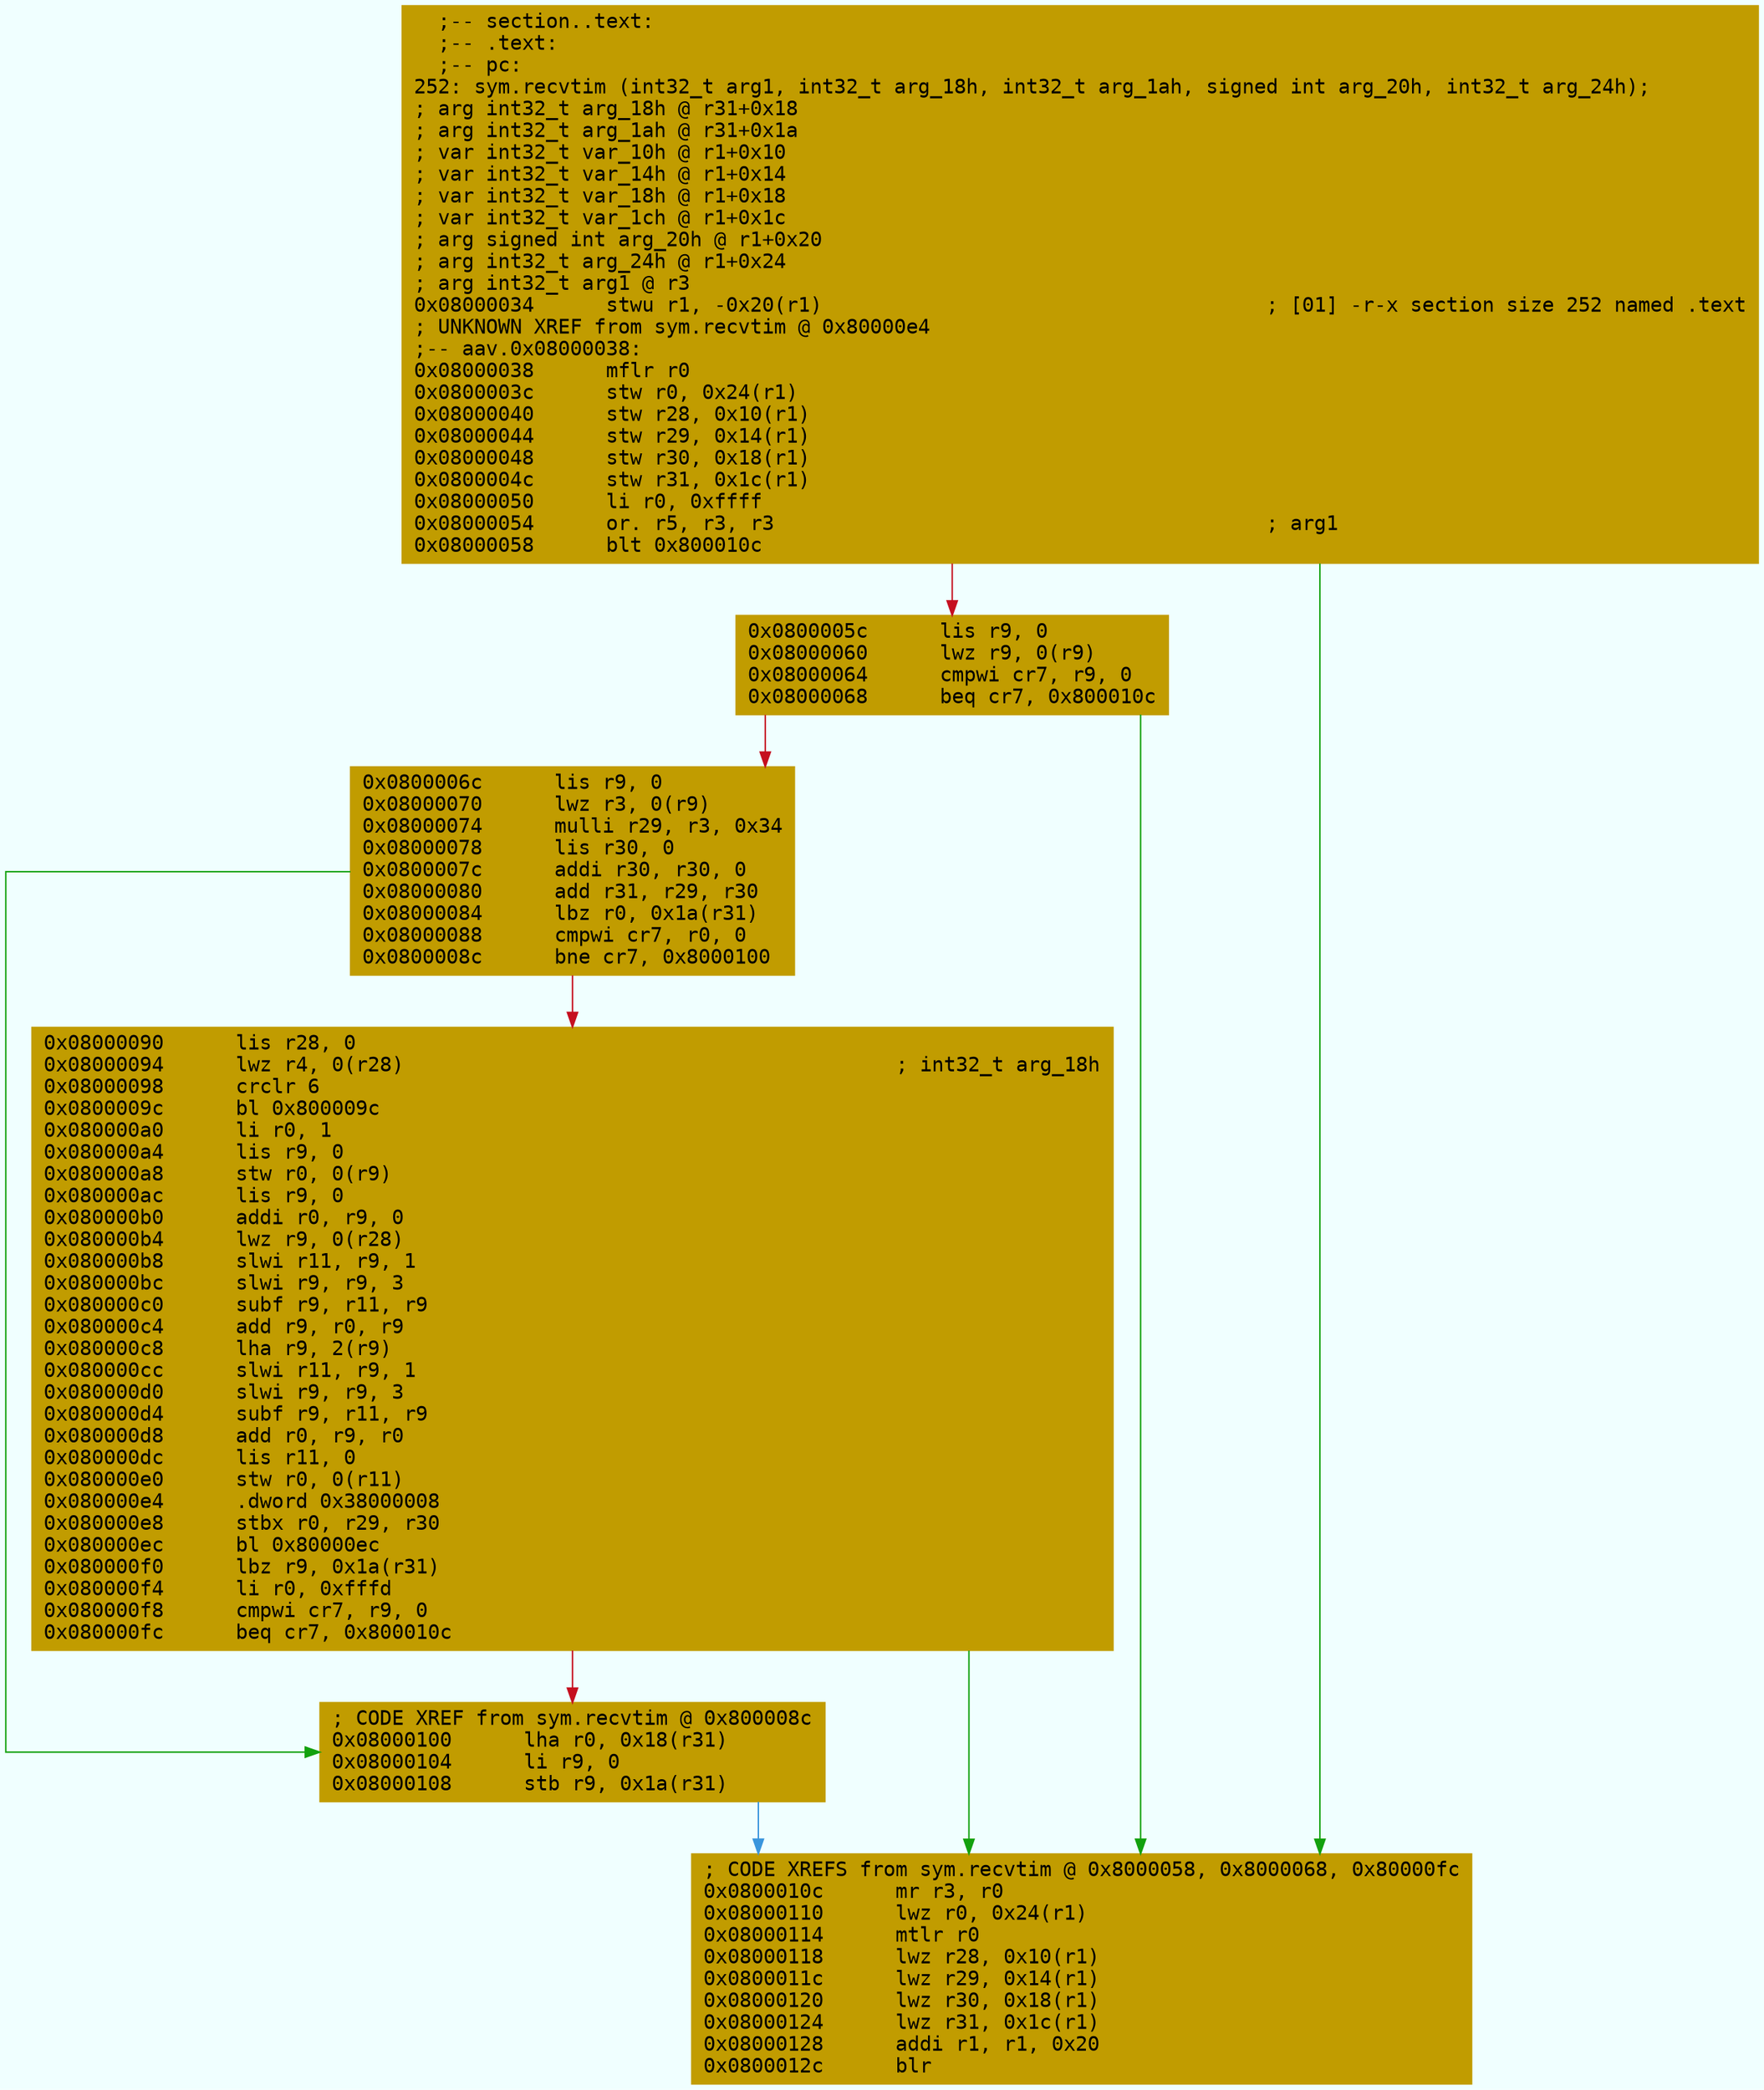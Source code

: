 digraph code {
	graph [bgcolor=azure fontsize=8 fontname="Courier" splines="ortho"];
	node [fillcolor=gray style=filled shape=box];
	edge [arrowhead="normal"];
	"0x08000034" [URL="sym.recvtim/0x08000034", fillcolor="#c19c00",color="#c19c00", fontname="Courier",label="  ;-- section..text:\l  ;-- .text:\l  ;-- pc:\l252: sym.recvtim (int32_t arg1, int32_t arg_18h, int32_t arg_1ah, signed int arg_20h, int32_t arg_24h);\l; arg int32_t arg_18h @ r31+0x18\l; arg int32_t arg_1ah @ r31+0x1a\l; var int32_t var_10h @ r1+0x10\l; var int32_t var_14h @ r1+0x14\l; var int32_t var_18h @ r1+0x18\l; var int32_t var_1ch @ r1+0x1c\l; arg signed int arg_20h @ r1+0x20\l; arg int32_t arg_24h @ r1+0x24\l; arg int32_t arg1 @ r3\l0x08000034      stwu r1, -0x20(r1)                                     ; [01] -r-x section size 252 named .text\l; UNKNOWN XREF from sym.recvtim @ 0x80000e4\l;-- aav.0x08000038:\l0x08000038      mflr r0\l0x0800003c      stw r0, 0x24(r1)\l0x08000040      stw r28, 0x10(r1)\l0x08000044      stw r29, 0x14(r1)\l0x08000048      stw r30, 0x18(r1)\l0x0800004c      stw r31, 0x1c(r1)\l0x08000050      li r0, 0xffff\l0x08000054      or. r5, r3, r3                                         ; arg1\l0x08000058      blt 0x800010c\l"]
	"0x0800005c" [URL="sym.recvtim/0x0800005c", fillcolor="#c19c00",color="#c19c00", fontname="Courier",label="0x0800005c      lis r9, 0\l0x08000060      lwz r9, 0(r9)\l0x08000064      cmpwi cr7, r9, 0\l0x08000068      beq cr7, 0x800010c\l"]
	"0x0800006c" [URL="sym.recvtim/0x0800006c", fillcolor="#c19c00",color="#c19c00", fontname="Courier",label="0x0800006c      lis r9, 0\l0x08000070      lwz r3, 0(r9)\l0x08000074      mulli r29, r3, 0x34\l0x08000078      lis r30, 0\l0x0800007c      addi r30, r30, 0\l0x08000080      add r31, r29, r30\l0x08000084      lbz r0, 0x1a(r31)\l0x08000088      cmpwi cr7, r0, 0\l0x0800008c      bne cr7, 0x8000100\l"]
	"0x08000090" [URL="sym.recvtim/0x08000090", fillcolor="#c19c00",color="#c19c00", fontname="Courier",label="0x08000090      lis r28, 0\l0x08000094      lwz r4, 0(r28)                                         ; int32_t arg_18h\l0x08000098      crclr 6\l0x0800009c      bl 0x800009c\l0x080000a0      li r0, 1\l0x080000a4      lis r9, 0\l0x080000a8      stw r0, 0(r9)\l0x080000ac      lis r9, 0\l0x080000b0      addi r0, r9, 0\l0x080000b4      lwz r9, 0(r28)\l0x080000b8      slwi r11, r9, 1\l0x080000bc      slwi r9, r9, 3\l0x080000c0      subf r9, r11, r9\l0x080000c4      add r9, r0, r9\l0x080000c8      lha r9, 2(r9)\l0x080000cc      slwi r11, r9, 1\l0x080000d0      slwi r9, r9, 3\l0x080000d4      subf r9, r11, r9\l0x080000d8      add r0, r9, r0\l0x080000dc      lis r11, 0\l0x080000e0      stw r0, 0(r11)\l0x080000e4      .dword 0x38000008\l0x080000e8      stbx r0, r29, r30\l0x080000ec      bl 0x80000ec\l0x080000f0      lbz r9, 0x1a(r31)\l0x080000f4      li r0, 0xfffd\l0x080000f8      cmpwi cr7, r9, 0\l0x080000fc      beq cr7, 0x800010c\l"]
	"0x08000100" [URL="sym.recvtim/0x08000100", fillcolor="#c19c00",color="#c19c00", fontname="Courier",label="; CODE XREF from sym.recvtim @ 0x800008c\l0x08000100      lha r0, 0x18(r31)\l0x08000104      li r9, 0\l0x08000108      stb r9, 0x1a(r31)\l"]
	"0x0800010c" [URL="sym.recvtim/0x0800010c", fillcolor="#c19c00",color="#c19c00", fontname="Courier",label="; CODE XREFS from sym.recvtim @ 0x8000058, 0x8000068, 0x80000fc\l0x0800010c      mr r3, r0\l0x08000110      lwz r0, 0x24(r1)\l0x08000114      mtlr r0\l0x08000118      lwz r28, 0x10(r1)\l0x0800011c      lwz r29, 0x14(r1)\l0x08000120      lwz r30, 0x18(r1)\l0x08000124      lwz r31, 0x1c(r1)\l0x08000128      addi r1, r1, 0x20\l0x0800012c      blr\l"]
        "0x08000034" -> "0x0800010c" [color="#13a10e"];
        "0x08000034" -> "0x0800005c" [color="#c50f1f"];
        "0x0800005c" -> "0x0800010c" [color="#13a10e"];
        "0x0800005c" -> "0x0800006c" [color="#c50f1f"];
        "0x0800006c" -> "0x08000100" [color="#13a10e"];
        "0x0800006c" -> "0x08000090" [color="#c50f1f"];
        "0x08000090" -> "0x0800010c" [color="#13a10e"];
        "0x08000090" -> "0x08000100" [color="#c50f1f"];
        "0x08000100" -> "0x0800010c" [color="#3a96dd"];
}
